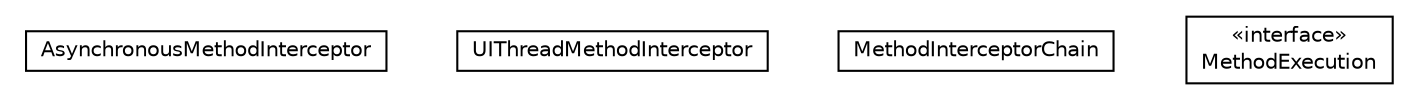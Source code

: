 #!/usr/local/bin/dot
#
# Class diagram 
# Generated by UMLGraph version 5.1 (http://www.umlgraph.org/)
#

digraph G {
	edge [fontname="Helvetica",fontsize=10,labelfontname="Helvetica",labelfontsize=10];
	node [fontname="Helvetica",fontsize=10,shape=plaintext];
	nodesep=0.25;
	ranksep=0.5;
	// org.androidtransfuse.aop.AsynchronousMethodInterceptor
	c1004 [label=<<table title="org.androidtransfuse.aop.AsynchronousMethodInterceptor" border="0" cellborder="1" cellspacing="0" cellpadding="2" port="p" href="./AsynchronousMethodInterceptor.html">
		<tr><td><table border="0" cellspacing="0" cellpadding="1">
<tr><td align="center" balign="center"> AsynchronousMethodInterceptor </td></tr>
		</table></td></tr>
		</table>>, fontname="Helvetica", fontcolor="black", fontsize=10.0];
	// org.androidtransfuse.aop.UIThreadMethodInterceptor
	c1005 [label=<<table title="org.androidtransfuse.aop.UIThreadMethodInterceptor" border="0" cellborder="1" cellspacing="0" cellpadding="2" port="p" href="./UIThreadMethodInterceptor.html">
		<tr><td><table border="0" cellspacing="0" cellpadding="1">
<tr><td align="center" balign="center"> UIThreadMethodInterceptor </td></tr>
		</table></td></tr>
		</table>>, fontname="Helvetica", fontcolor="black", fontsize=10.0];
	// org.androidtransfuse.aop.MethodInterceptorChain
	c1006 [label=<<table title="org.androidtransfuse.aop.MethodInterceptorChain" border="0" cellborder="1" cellspacing="0" cellpadding="2" port="p" href="./MethodInterceptorChain.html">
		<tr><td><table border="0" cellspacing="0" cellpadding="1">
<tr><td align="center" balign="center"> MethodInterceptorChain </td></tr>
		</table></td></tr>
		</table>>, fontname="Helvetica", fontcolor="black", fontsize=10.0];
	// org.androidtransfuse.aop.MethodInterceptorChain.MethodExecution
	c1007 [label=<<table title="org.androidtransfuse.aop.MethodInterceptorChain.MethodExecution" border="0" cellborder="1" cellspacing="0" cellpadding="2" port="p" href="./MethodInterceptorChain.MethodExecution.html">
		<tr><td><table border="0" cellspacing="0" cellpadding="1">
<tr><td align="center" balign="center"> &#171;interface&#187; </td></tr>
<tr><td align="center" balign="center"> MethodExecution </td></tr>
		</table></td></tr>
		</table>>, fontname="Helvetica", fontcolor="black", fontsize=10.0];
}

